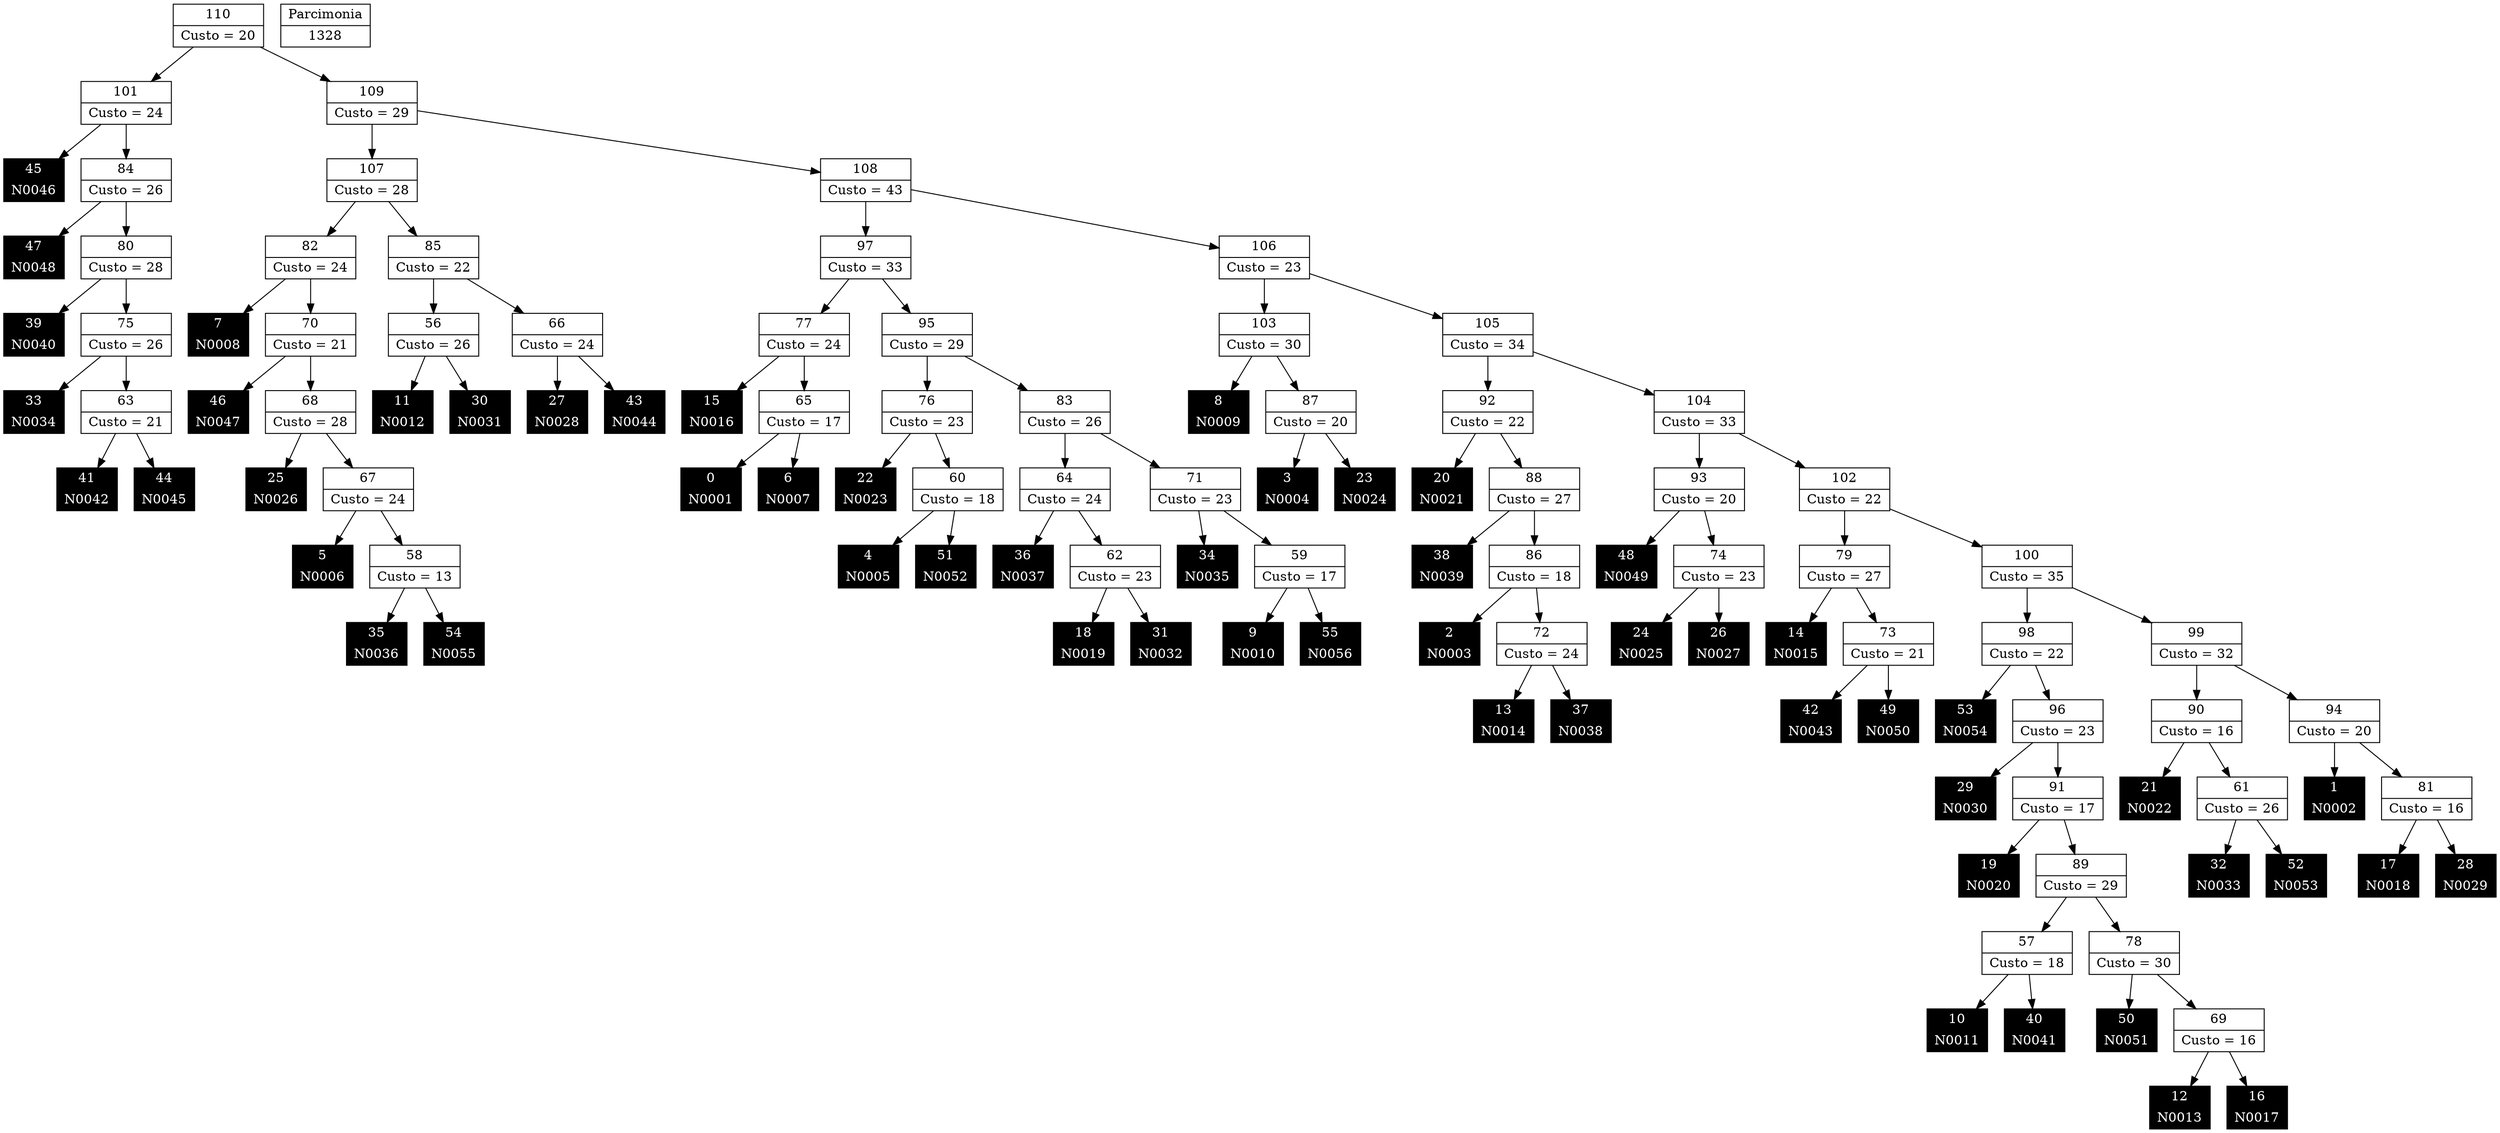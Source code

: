 Digraph G {
0 [shape="record", label="{0 | N0001}",style=filled, color=black, fontcolor=white,fontsize=14, height=0.5]
1 [shape="record", label="{1 | N0002}",style=filled, color=black, fontcolor=white,fontsize=14, height=0.5]
2 [shape="record", label="{2 | N0003}",style=filled, color=black, fontcolor=white,fontsize=14, height=0.5]
3 [shape="record", label="{3 | N0004}",style=filled, color=black, fontcolor=white,fontsize=14, height=0.5]
4 [shape="record", label="{4 | N0005}",style=filled, color=black, fontcolor=white,fontsize=14, height=0.5]
5 [shape="record", label="{5 | N0006}",style=filled, color=black, fontcolor=white,fontsize=14, height=0.5]
6 [shape="record", label="{6 | N0007}",style=filled, color=black, fontcolor=white,fontsize=14, height=0.5]
7 [shape="record", label="{7 | N0008}",style=filled, color=black, fontcolor=white,fontsize=14, height=0.5]
8 [shape="record", label="{8 | N0009}",style=filled, color=black, fontcolor=white,fontsize=14, height=0.5]
9 [shape="record", label="{9 | N0010}",style=filled, color=black, fontcolor=white,fontsize=14, height=0.5]
10 [shape="record", label="{10 | N0011}",style=filled, color=black, fontcolor=white,fontsize=14, height=0.5]
11 [shape="record", label="{11 | N0012}",style=filled, color=black, fontcolor=white,fontsize=14, height=0.5]
12 [shape="record", label="{12 | N0013}",style=filled, color=black, fontcolor=white,fontsize=14, height=0.5]
13 [shape="record", label="{13 | N0014}",style=filled, color=black, fontcolor=white,fontsize=14, height=0.5]
14 [shape="record", label="{14 | N0015}",style=filled, color=black, fontcolor=white,fontsize=14, height=0.5]
15 [shape="record", label="{15 | N0016}",style=filled, color=black, fontcolor=white,fontsize=14, height=0.5]
16 [shape="record", label="{16 | N0017}",style=filled, color=black, fontcolor=white,fontsize=14, height=0.5]
17 [shape="record", label="{17 | N0018}",style=filled, color=black, fontcolor=white,fontsize=14, height=0.5]
18 [shape="record", label="{18 | N0019}",style=filled, color=black, fontcolor=white,fontsize=14, height=0.5]
19 [shape="record", label="{19 | N0020}",style=filled, color=black, fontcolor=white,fontsize=14, height=0.5]
20 [shape="record", label="{20 | N0021}",style=filled, color=black, fontcolor=white,fontsize=14, height=0.5]
21 [shape="record", label="{21 | N0022}",style=filled, color=black, fontcolor=white,fontsize=14, height=0.5]
22 [shape="record", label="{22 | N0023}",style=filled, color=black, fontcolor=white,fontsize=14, height=0.5]
23 [shape="record", label="{23 | N0024}",style=filled, color=black, fontcolor=white,fontsize=14, height=0.5]
24 [shape="record", label="{24 | N0025}",style=filled, color=black, fontcolor=white,fontsize=14, height=0.5]
25 [shape="record", label="{25 | N0026}",style=filled, color=black, fontcolor=white,fontsize=14, height=0.5]
26 [shape="record", label="{26 | N0027}",style=filled, color=black, fontcolor=white,fontsize=14, height=0.5]
27 [shape="record", label="{27 | N0028}",style=filled, color=black, fontcolor=white,fontsize=14, height=0.5]
28 [shape="record", label="{28 | N0029}",style=filled, color=black, fontcolor=white,fontsize=14, height=0.5]
29 [shape="record", label="{29 | N0030}",style=filled, color=black, fontcolor=white,fontsize=14, height=0.5]
30 [shape="record", label="{30 | N0031}",style=filled, color=black, fontcolor=white,fontsize=14, height=0.5]
31 [shape="record", label="{31 | N0032}",style=filled, color=black, fontcolor=white,fontsize=14, height=0.5]
32 [shape="record", label="{32 | N0033}",style=filled, color=black, fontcolor=white,fontsize=14, height=0.5]
33 [shape="record", label="{33 | N0034}",style=filled, color=black, fontcolor=white,fontsize=14, height=0.5]
34 [shape="record", label="{34 | N0035}",style=filled, color=black, fontcolor=white,fontsize=14, height=0.5]
35 [shape="record", label="{35 | N0036}",style=filled, color=black, fontcolor=white,fontsize=14, height=0.5]
36 [shape="record", label="{36 | N0037}",style=filled, color=black, fontcolor=white,fontsize=14, height=0.5]
37 [shape="record", label="{37 | N0038}",style=filled, color=black, fontcolor=white,fontsize=14, height=0.5]
38 [shape="record", label="{38 | N0039}",style=filled, color=black, fontcolor=white,fontsize=14, height=0.5]
39 [shape="record", label="{39 | N0040}",style=filled, color=black, fontcolor=white,fontsize=14, height=0.5]
40 [shape="record", label="{40 | N0041}",style=filled, color=black, fontcolor=white,fontsize=14, height=0.5]
41 [shape="record", label="{41 | N0042}",style=filled, color=black, fontcolor=white,fontsize=14, height=0.5]
42 [shape="record", label="{42 | N0043}",style=filled, color=black, fontcolor=white,fontsize=14, height=0.5]
43 [shape="record", label="{43 | N0044}",style=filled, color=black, fontcolor=white,fontsize=14, height=0.5]
44 [shape="record", label="{44 | N0045}",style=filled, color=black, fontcolor=white,fontsize=14, height=0.5]
45 [shape="record", label="{45 | N0046}",style=filled, color=black, fontcolor=white,fontsize=14, height=0.5]
46 [shape="record", label="{46 | N0047}",style=filled, color=black, fontcolor=white,fontsize=14, height=0.5]
47 [shape="record", label="{47 | N0048}",style=filled, color=black, fontcolor=white,fontsize=14, height=0.5]
48 [shape="record", label="{48 | N0049}",style=filled, color=black, fontcolor=white,fontsize=14, height=0.5]
49 [shape="record", label="{49 | N0050}",style=filled, color=black, fontcolor=white,fontsize=14, height=0.5]
50 [shape="record", label="{50 | N0051}",style=filled, color=black, fontcolor=white,fontsize=14, height=0.5]
51 [shape="record", label="{51 | N0052}",style=filled, color=black, fontcolor=white,fontsize=14, height=0.5]
52 [shape="record", label="{52 | N0053}",style=filled, color=black, fontcolor=white,fontsize=14, height=0.5]
53 [shape="record", label="{53 | N0054}",style=filled, color=black, fontcolor=white,fontsize=14, height=0.5]
54 [shape="record", label="{54 | N0055}",style=filled, color=black, fontcolor=white,fontsize=14, height=0.5]
55 [shape="record", label="{55 | N0056}",style=filled, color=black, fontcolor=white,fontsize=14, height=0.5]
56 [shape="record", label="{56|Custo = 26}"]
57 [shape="record", label="{57|Custo = 18}"]
58 [shape="record", label="{58|Custo = 13}"]
59 [shape="record", label="{59|Custo = 17}"]
60 [shape="record", label="{60|Custo = 18}"]
61 [shape="record", label="{61|Custo = 26}"]
62 [shape="record", label="{62|Custo = 23}"]
63 [shape="record", label="{63|Custo = 21}"]
64 [shape="record", label="{64|Custo = 24}"]
65 [shape="record", label="{65|Custo = 17}"]
66 [shape="record", label="{66|Custo = 24}"]
67 [shape="record", label="{67|Custo = 24}"]
68 [shape="record", label="{68|Custo = 28}"]
69 [shape="record", label="{69|Custo = 16}"]
70 [shape="record", label="{70|Custo = 21}"]
71 [shape="record", label="{71|Custo = 23}"]
72 [shape="record", label="{72|Custo = 24}"]
73 [shape="record", label="{73|Custo = 21}"]
74 [shape="record", label="{74|Custo = 23}"]
75 [shape="record", label="{75|Custo = 26}"]
76 [shape="record", label="{76|Custo = 23}"]
77 [shape="record", label="{77|Custo = 24}"]
78 [shape="record", label="{78|Custo = 30}"]
79 [shape="record", label="{79|Custo = 27}"]
80 [shape="record", label="{80|Custo = 28}"]
81 [shape="record", label="{81|Custo = 16}"]
82 [shape="record", label="{82|Custo = 24}"]
83 [shape="record", label="{83|Custo = 26}"]
84 [shape="record", label="{84|Custo = 26}"]
85 [shape="record", label="{85|Custo = 22}"]
86 [shape="record", label="{86|Custo = 18}"]
87 [shape="record", label="{87|Custo = 20}"]
88 [shape="record", label="{88|Custo = 27}"]
89 [shape="record", label="{89|Custo = 29}"]
90 [shape="record", label="{90|Custo = 16}"]
91 [shape="record", label="{91|Custo = 17}"]
92 [shape="record", label="{92|Custo = 22}"]
93 [shape="record", label="{93|Custo = 20}"]
94 [shape="record", label="{94|Custo = 20}"]
95 [shape="record", label="{95|Custo = 29}"]
96 [shape="record", label="{96|Custo = 23}"]
97 [shape="record", label="{97|Custo = 33}"]
98 [shape="record", label="{98|Custo = 22}"]
99 [shape="record", label="{99|Custo = 32}"]
100 [shape="record", label="{100|Custo = 35}"]
101 [shape="record", label="{101|Custo = 24}"]
102 [shape="record", label="{102|Custo = 22}"]
103 [shape="record", label="{103|Custo = 30}"]
104 [shape="record", label="{104|Custo = 33}"]
105 [shape="record", label="{105|Custo = 34}"]
106 [shape="record", label="{106|Custo = 23}"]
107 [shape="record", label="{107|Custo = 28}"]
108 [shape="record", label="{108|Custo = 43}"]
109 [shape="record", label="{109|Custo = 29}"]
110 [shape="record", label="{110|Custo = 20}"]

56->30
56->11
57->40
57->10
58->54
58->35
59->55
59->9
60->51
60->4
61->52
61->32
62->31
62->18
63->44
63->41
64->62
64->36
65->6
65->0
66->43
66->27
67->58
67->5
68->67
68->25
69->16
69->12
70->68
70->46
71->59
71->34
72->37
72->13
73->49
73->42
74->26
74->24
75->63
75->33
76->60
76->22
77->65
77->15
78->69
78->50
79->73
79->14
80->75
80->39
81->28
81->17
82->70
82->7
83->71
83->64
84->80
84->47
85->66
85->56
86->72
86->2
87->23
87->3
88->86
88->38
89->78
89->57
90->61
90->21
91->89
91->19
92->88
92->20
93->74
93->48
94->81
94->1
95->83
95->76
96->91
96->29
97->95
97->77
98->96
98->53
99->94
99->90
100->99
100->98
101->84
101->45
102->100
102->79
103->87
103->8
104->102
104->93
105->104
105->92
106->105
106->103
107->85
107->82
108->106
108->97
109->108
109->107
110->109
110->101

1328 [shape="record", label="{Parcimonia|1328}"]
}